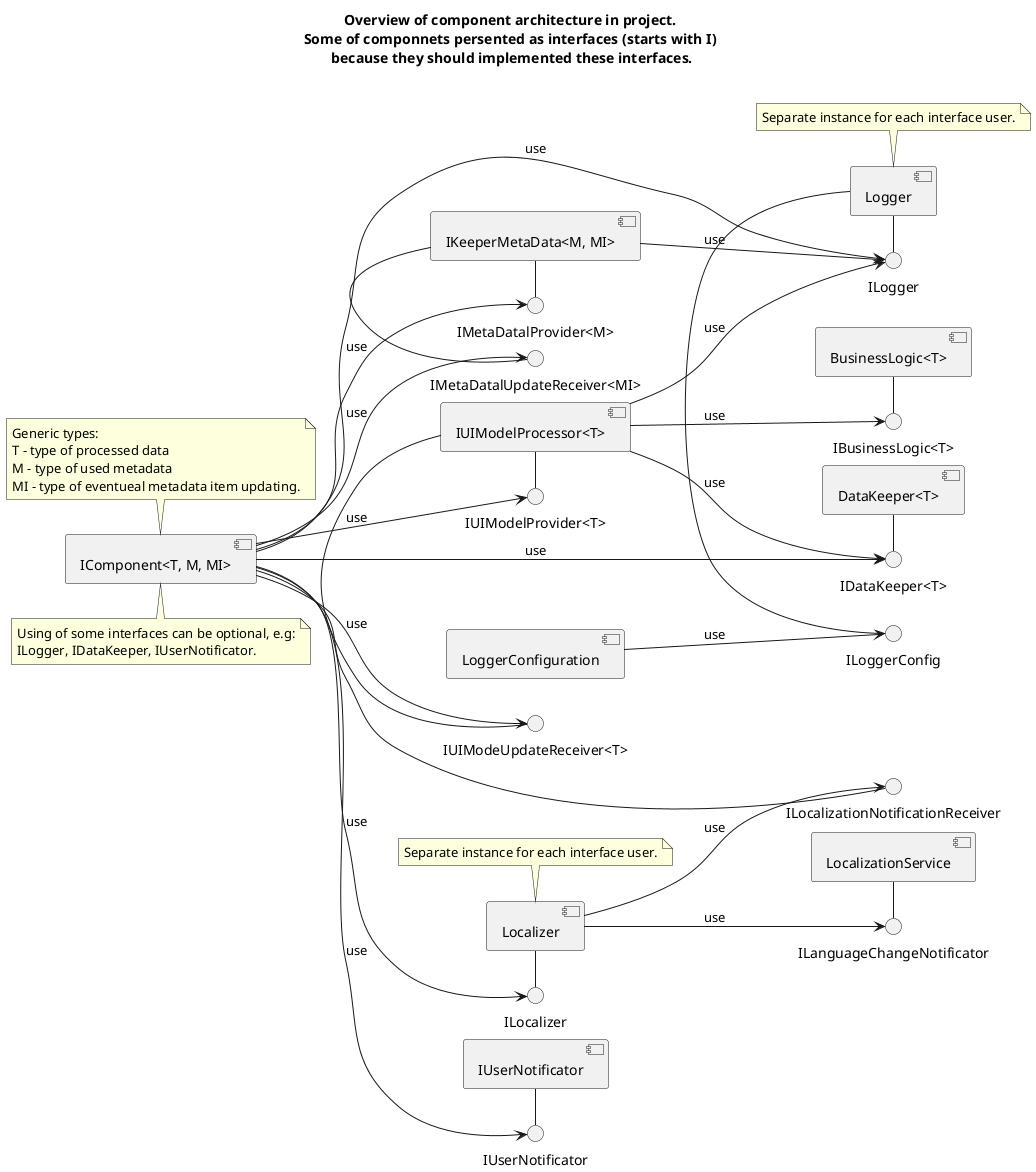 @startuml "architecture-overview"

left to right direction

title
  Overview of component architecture in project. 
  Some of componnets persented as interfaces (starts with I) 
  because they should implemented these interfaces.

end title

component "IComponent<T, M, MI>" as C
note top of C
  Generic types:
  T - type of processed data
  M - type of used metadata
  MI - type of eventueal metadata item updating.
end note

note bottom of C
  Using of some interfaces can be optional, e.g:
  ILogger, IDataKeeper, IUserNotificator.
end note

component "IUIModelProcessor<T>" as MP
interface "IUIModelProvider<T>" as IMP
interface "IUIModeUpdateReceiver<T>" as IMUR

MP - IMP
C-->IMP : use

MP - IMUR
C-->IMUR : use

component "IKeeperMetaData<M, MI>" as KMD
interface "IMetaDatalProvider<M>" as IMDP
interface "IMetaDatalUpdateReceiver<MI>" as IMDUR
KMD - IMDP
KMD - IMDUR
C --> IMDP : use
C --> IMDUR: use

component Localizer as LZ
note top of LZ
  Separate instance for each interface user.
end note

interface ILocalizer as ILZ
LZ - ILZ
C --> ILZ : use

interface ILocalizationNotificationReceiver as ILNR
C - ILNR
LZ --> ILNR : use

component LocalizationService as LS
interface ILanguageChangeNotificator as ILN
LS - ILN
LZ -->ILN : use

component Logger as LO
note top of LO
  Separate instance for each interface user.
end note

interface ILogger as ILO
LO - ILO
C --> ILO : use
MP --> ILO : use
KMD --> ILO : use

interface ILoggerConfig as ILC
component LoggerConfiguration as LC
LO - ILC
LC --> ILC : use

component IUserNotificator as UN
interface IUserNotificator as IUN
UN - IUN
C --> IUN : use

component "BusinessLogic<T>" as BL
interface "IBusinessLogic<T>" as IBL
BL - IBL
MP --> IBL : use

component "DataKeeper<T>" as DK
interface "IDataKeeper<T>" as IDK
DK - IDK
MP --> IDK : use
C --> IDK : use


@enduml